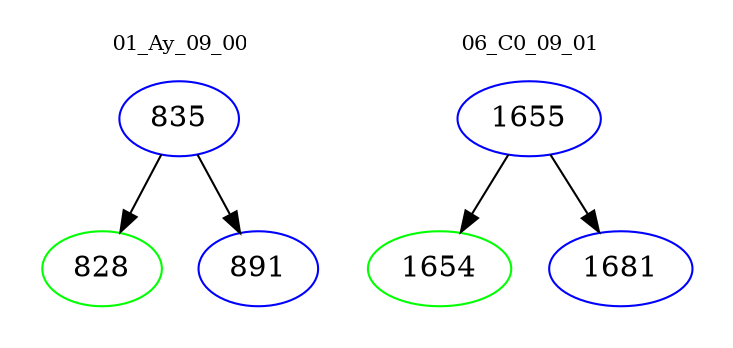 digraph{
subgraph cluster_0 {
color = white
label = "01_Ay_09_00";
fontsize=10;
T0_835 [label="835", color="blue"]
T0_835 -> T0_828 [color="black"]
T0_828 [label="828", color="green"]
T0_835 -> T0_891 [color="black"]
T0_891 [label="891", color="blue"]
}
subgraph cluster_1 {
color = white
label = "06_C0_09_01";
fontsize=10;
T1_1655 [label="1655", color="blue"]
T1_1655 -> T1_1654 [color="black"]
T1_1654 [label="1654", color="green"]
T1_1655 -> T1_1681 [color="black"]
T1_1681 [label="1681", color="blue"]
}
}
